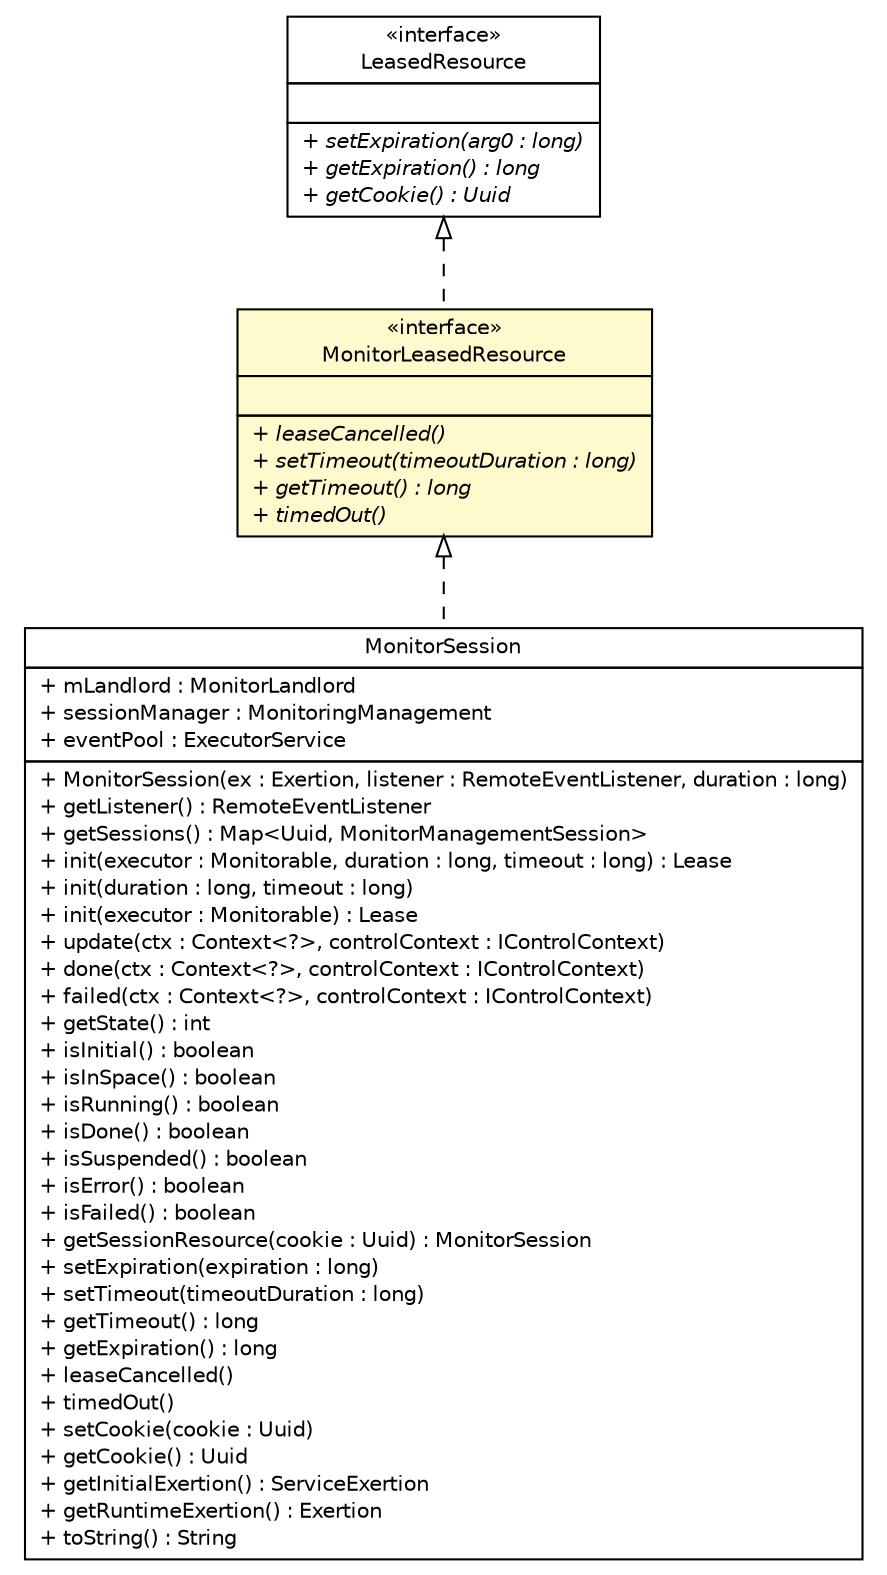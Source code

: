 #!/usr/local/bin/dot
#
# Class diagram 
# Generated by UMLGraph version R5_6 (http://www.umlgraph.org/)
#

digraph G {
	edge [fontname="Helvetica",fontsize=10,labelfontname="Helvetica",labelfontsize=10];
	node [fontname="Helvetica",fontsize=10,shape=plaintext];
	nodesep=0.25;
	ranksep=0.5;
	// sorcer.core.provider.exertmonitor.MonitorSession
	c359608 [label=<<table title="sorcer.core.provider.exertmonitor.MonitorSession" border="0" cellborder="1" cellspacing="0" cellpadding="2" port="p" href="../MonitorSession.html">
		<tr><td><table border="0" cellspacing="0" cellpadding="1">
<tr><td align="center" balign="center"> MonitorSession </td></tr>
		</table></td></tr>
		<tr><td><table border="0" cellspacing="0" cellpadding="1">
<tr><td align="left" balign="left"> + mLandlord : MonitorLandlord </td></tr>
<tr><td align="left" balign="left"> + sessionManager : MonitoringManagement </td></tr>
<tr><td align="left" balign="left"> + eventPool : ExecutorService </td></tr>
		</table></td></tr>
		<tr><td><table border="0" cellspacing="0" cellpadding="1">
<tr><td align="left" balign="left"> + MonitorSession(ex : Exertion, listener : RemoteEventListener, duration : long) </td></tr>
<tr><td align="left" balign="left"> + getListener() : RemoteEventListener </td></tr>
<tr><td align="left" balign="left"> + getSessions() : Map&lt;Uuid, MonitorManagementSession&gt; </td></tr>
<tr><td align="left" balign="left"> + init(executor : Monitorable, duration : long, timeout : long) : Lease </td></tr>
<tr><td align="left" balign="left"> + init(duration : long, timeout : long) </td></tr>
<tr><td align="left" balign="left"> + init(executor : Monitorable) : Lease </td></tr>
<tr><td align="left" balign="left"> + update(ctx : Context&lt;?&gt;, controlContext : IControlContext) </td></tr>
<tr><td align="left" balign="left"> + done(ctx : Context&lt;?&gt;, controlContext : IControlContext) </td></tr>
<tr><td align="left" balign="left"> + failed(ctx : Context&lt;?&gt;, controlContext : IControlContext) </td></tr>
<tr><td align="left" balign="left"> + getState() : int </td></tr>
<tr><td align="left" balign="left"> + isInitial() : boolean </td></tr>
<tr><td align="left" balign="left"> + isInSpace() : boolean </td></tr>
<tr><td align="left" balign="left"> + isRunning() : boolean </td></tr>
<tr><td align="left" balign="left"> + isDone() : boolean </td></tr>
<tr><td align="left" balign="left"> + isSuspended() : boolean </td></tr>
<tr><td align="left" balign="left"> + isError() : boolean </td></tr>
<tr><td align="left" balign="left"> + isFailed() : boolean </td></tr>
<tr><td align="left" balign="left"> + getSessionResource(cookie : Uuid) : MonitorSession </td></tr>
<tr><td align="left" balign="left"> + setExpiration(expiration : long) </td></tr>
<tr><td align="left" balign="left"> + setTimeout(timeoutDuration : long) </td></tr>
<tr><td align="left" balign="left"> + getTimeout() : long </td></tr>
<tr><td align="left" balign="left"> + getExpiration() : long </td></tr>
<tr><td align="left" balign="left"> + leaseCancelled() </td></tr>
<tr><td align="left" balign="left"> + timedOut() </td></tr>
<tr><td align="left" balign="left"> + setCookie(cookie : Uuid) </td></tr>
<tr><td align="left" balign="left"> + getCookie() : Uuid </td></tr>
<tr><td align="left" balign="left"> + getInitialExertion() : ServiceExertion </td></tr>
<tr><td align="left" balign="left"> + getRuntimeExertion() : Exertion </td></tr>
<tr><td align="left" balign="left"> + toString() : String </td></tr>
		</table></td></tr>
		</table>>, URL="../MonitorSession.html", fontname="Helvetica", fontcolor="black", fontsize=10.0];
	// sorcer.core.provider.exertmonitor.lease.MonitorLandlord.MonitorLeasedResource
	c359901 [label=<<table title="sorcer.core.provider.exertmonitor.lease.MonitorLandlord.MonitorLeasedResource" border="0" cellborder="1" cellspacing="0" cellpadding="2" port="p" bgcolor="lemonChiffon" href="./MonitorLandlord.MonitorLeasedResource.html">
		<tr><td><table border="0" cellspacing="0" cellpadding="1">
<tr><td align="center" balign="center"> &#171;interface&#187; </td></tr>
<tr><td align="center" balign="center"> MonitorLeasedResource </td></tr>
		</table></td></tr>
		<tr><td><table border="0" cellspacing="0" cellpadding="1">
<tr><td align="left" balign="left">  </td></tr>
		</table></td></tr>
		<tr><td><table border="0" cellspacing="0" cellpadding="1">
<tr><td align="left" balign="left"><font face="Helvetica-Oblique" point-size="10.0"> + leaseCancelled() </font></td></tr>
<tr><td align="left" balign="left"><font face="Helvetica-Oblique" point-size="10.0"> + setTimeout(timeoutDuration : long) </font></td></tr>
<tr><td align="left" balign="left"><font face="Helvetica-Oblique" point-size="10.0"> + getTimeout() : long </font></td></tr>
<tr><td align="left" balign="left"><font face="Helvetica-Oblique" point-size="10.0"> + timedOut() </font></td></tr>
		</table></td></tr>
		</table>>, URL="./MonitorLandlord.MonitorLeasedResource.html", fontname="Helvetica", fontcolor="black", fontsize=10.0];
	//sorcer.core.provider.exertmonitor.MonitorSession implements sorcer.core.provider.exertmonitor.lease.MonitorLandlord.MonitorLeasedResource
	c359901:p -> c359608:p [dir=back,arrowtail=empty,style=dashed];
	//sorcer.core.provider.exertmonitor.lease.MonitorLandlord.MonitorLeasedResource implements com.sun.jini.landlord.LeasedResource
	c360220:p -> c359901:p [dir=back,arrowtail=empty,style=dashed];
	// com.sun.jini.landlord.LeasedResource
	c360220 [label=<<table title="com.sun.jini.landlord.LeasedResource" border="0" cellborder="1" cellspacing="0" cellpadding="2" port="p" href="https://river.apache.org/doc/api/com/sun/jini/landlord/LeasedResource.html">
		<tr><td><table border="0" cellspacing="0" cellpadding="1">
<tr><td align="center" balign="center"> &#171;interface&#187; </td></tr>
<tr><td align="center" balign="center"> LeasedResource </td></tr>
		</table></td></tr>
		<tr><td><table border="0" cellspacing="0" cellpadding="1">
<tr><td align="left" balign="left">  </td></tr>
		</table></td></tr>
		<tr><td><table border="0" cellspacing="0" cellpadding="1">
<tr><td align="left" balign="left"><font face="Helvetica-Oblique" point-size="10.0"> + setExpiration(arg0 : long) </font></td></tr>
<tr><td align="left" balign="left"><font face="Helvetica-Oblique" point-size="10.0"> + getExpiration() : long </font></td></tr>
<tr><td align="left" balign="left"><font face="Helvetica-Oblique" point-size="10.0"> + getCookie() : Uuid </font></td></tr>
		</table></td></tr>
		</table>>, URL="https://river.apache.org/doc/api/com/sun/jini/landlord/LeasedResource.html", fontname="Helvetica", fontcolor="black", fontsize=10.0];
}

